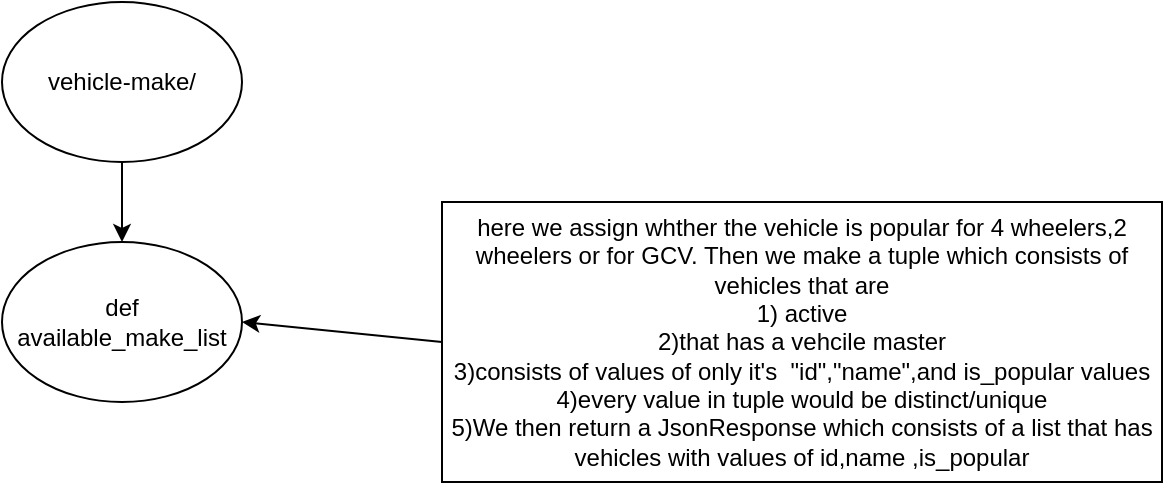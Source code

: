 <mxfile version="21.0.6" type="github">
  <diagram name="Page-1" id="iXIaomn1z9eChYtvMw4t">
    <mxGraphModel dx="808" dy="495" grid="1" gridSize="10" guides="1" tooltips="1" connect="1" arrows="1" fold="1" page="1" pageScale="1" pageWidth="827" pageHeight="1169" math="0" shadow="0">
      <root>
        <mxCell id="0" />
        <mxCell id="1" parent="0" />
        <mxCell id="bsCpoM7UGIr3AWz20NRb-1" value="vehicle-make/" style="ellipse;whiteSpace=wrap;html=1;" vertex="1" parent="1">
          <mxGeometry x="120" y="60" width="120" height="80" as="geometry" />
        </mxCell>
        <mxCell id="bsCpoM7UGIr3AWz20NRb-2" value="" style="endArrow=classic;html=1;rounded=0;exitX=0.5;exitY=1;exitDx=0;exitDy=0;" edge="1" parent="1" source="bsCpoM7UGIr3AWz20NRb-1">
          <mxGeometry width="50" height="50" relative="1" as="geometry">
            <mxPoint x="390" y="280" as="sourcePoint" />
            <mxPoint x="180" y="180" as="targetPoint" />
          </mxGeometry>
        </mxCell>
        <mxCell id="bsCpoM7UGIr3AWz20NRb-3" value="def available_make_list" style="ellipse;whiteSpace=wrap;html=1;" vertex="1" parent="1">
          <mxGeometry x="120" y="180" width="120" height="80" as="geometry" />
        </mxCell>
        <mxCell id="bsCpoM7UGIr3AWz20NRb-4" value="here we assign whther the vehicle is popular for 4 wheelers,2 wheelers or for GCV. Then we make a tuple which consists of vehicles that are&lt;br&gt;1) active&lt;br&gt;2)that has a vehcile master&lt;br&gt;3)consists of values of only it&#39;s&amp;nbsp; &quot;id&quot;,&quot;name&quot;,and is_popular values&lt;br&gt;4)every value in tuple would be distinct/unique&lt;br&gt;5)We then return a JsonResponse which consists of a list that has vehicles with values of id,name ,is_popular" style="rounded=0;whiteSpace=wrap;html=1;" vertex="1" parent="1">
          <mxGeometry x="340" y="160" width="360" height="140" as="geometry" />
        </mxCell>
        <mxCell id="bsCpoM7UGIr3AWz20NRb-5" value="" style="endArrow=classic;html=1;rounded=0;exitX=0;exitY=0.5;exitDx=0;exitDy=0;entryX=1;entryY=0.5;entryDx=0;entryDy=0;" edge="1" parent="1" source="bsCpoM7UGIr3AWz20NRb-4" target="bsCpoM7UGIr3AWz20NRb-3">
          <mxGeometry width="50" height="50" relative="1" as="geometry">
            <mxPoint x="390" y="280" as="sourcePoint" />
            <mxPoint x="440" y="230" as="targetPoint" />
          </mxGeometry>
        </mxCell>
      </root>
    </mxGraphModel>
  </diagram>
</mxfile>
